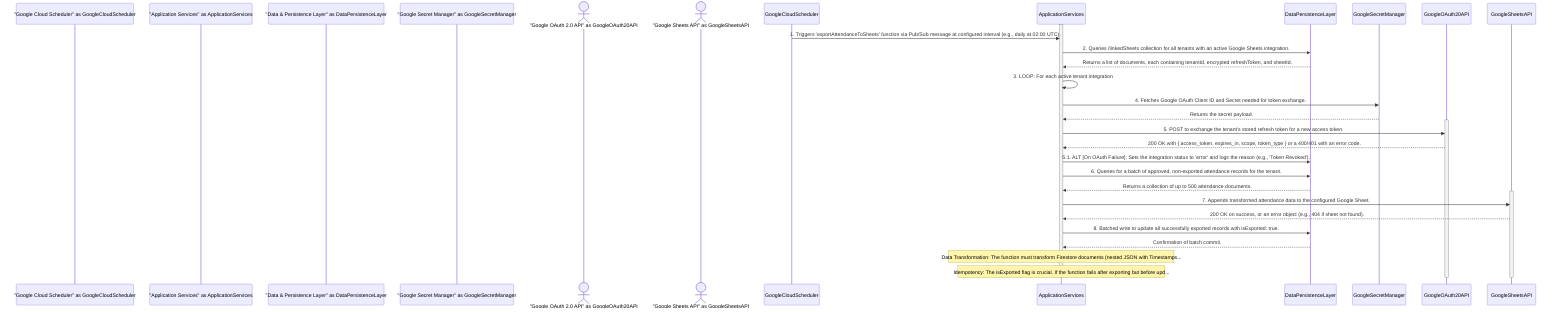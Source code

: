 sequenceDiagram
    participant "Google Cloud Scheduler" as GoogleCloudScheduler
    participant "Application Services" as ApplicationServices
    participant "Data & Persistence Layer" as DataPersistenceLayer
    participant "Google Secret Manager" as GoogleSecretManager
    actor "Google OAuth 2.0 API" as GoogleOAuth20API
    actor "Google Sheets API" as GoogleSheetsAPI

    activate ApplicationServices
    GoogleCloudScheduler->>ApplicationServices: 1. Triggers 'exportAttendanceToSheets' function via Pub/Sub message at configured interval (e.g., daily at 02:00 UTC).
    ApplicationServices->>DataPersistenceLayer: 2. Queries /linkedSheets collection for all tenants with an active Google Sheets integration.
    DataPersistenceLayer-->>ApplicationServices: Returns a list of documents, each containing tenantId, encrypted refreshToken, and sheetId.
    ApplicationServices->>ApplicationServices: 3. LOOP: For each active tenant integration
    ApplicationServices->>GoogleSecretManager: 4. Fetches Google OAuth Client ID and Secret needed for token exchange.
    GoogleSecretManager-->>ApplicationServices: Returns the secret payload.
    activate GoogleOAuth20API
    ApplicationServices->>GoogleOAuth20API: 5. POST to exchange the tenant's stored refresh token for a new access token.
    GoogleOAuth20API-->>ApplicationServices: 200 OK with { access_token, expires_in, scope, token_type } or a 400/401 with an error code.
    ApplicationServices->>DataPersistenceLayer: 5.1. ALT [On OAuth Failure]: Sets the integration status to 'error' and logs the reason (e.g., 'Token Revoked').
    ApplicationServices->>DataPersistenceLayer: 6. Queries for a batch of approved, non-exported attendance records for the tenant.
    DataPersistenceLayer-->>ApplicationServices: Returns a collection of up to 500 attendance documents.
    activate GoogleSheetsAPI
    ApplicationServices->>GoogleSheetsAPI: 7. Appends transformed attendance data to the configured Google Sheet.
    GoogleSheetsAPI-->>ApplicationServices: 200 OK on success, or an error object (e.g., 404 if sheet not found).
    ApplicationServices->>DataPersistenceLayer: 8. Batched write to update all successfully exported records with isExported: true.
    DataPersistenceLayer-->>ApplicationServices: Confirmation of batch commit.

    note over ApplicationServices: Data Transformation: The function must transform Firestore documents (nested JSON with Timestamps...
    note over ApplicationServices: Idempotency: The isExported flag is crucial. If the function fails after exporting but before upd...

    deactivate GoogleSheetsAPI
    deactivate GoogleOAuth20API
    deactivate ApplicationServices